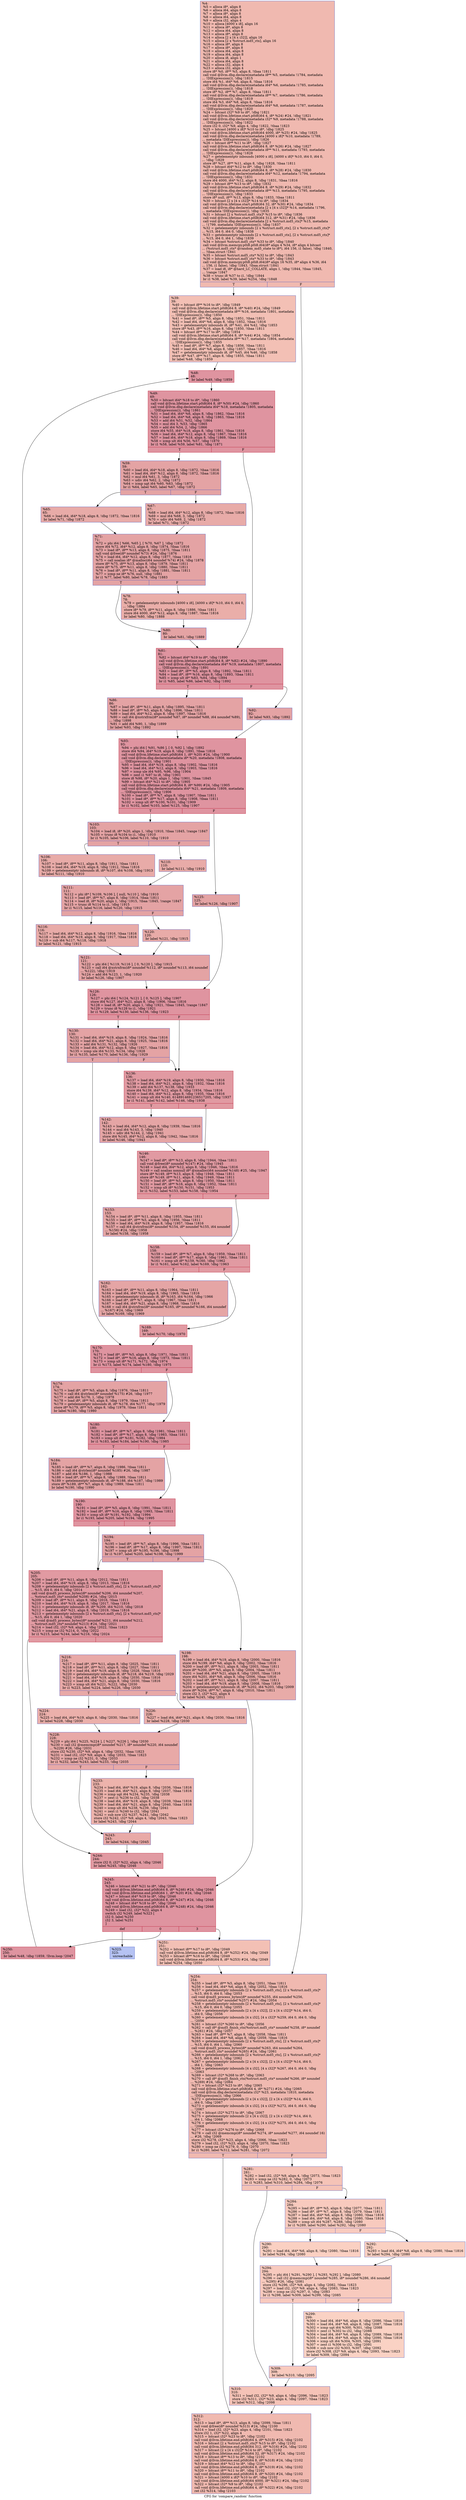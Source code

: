 digraph "CFG for 'compare_random' function" {
	label="CFG for 'compare_random' function";

	Node0x248f0a0 [shape=record,color="#3d50c3ff", style=filled, fillcolor="#de614d70",label="{%4:\l  %5 = alloca i8*, align 8\l  %6 = alloca i64, align 8\l  %7 = alloca i8*, align 8\l  %8 = alloca i64, align 8\l  %9 = alloca i32, align 4\l  %10 = alloca [4000 x i8], align 16\l  %11 = alloca i8*, align 8\l  %12 = alloca i64, align 8\l  %13 = alloca i8*, align 8\l  %14 = alloca [2 x [4 x i32]], align 16\l  %15 = alloca [2 x %struct.md5_ctx], align 16\l  %16 = alloca i8*, align 8\l  %17 = alloca i8*, align 8\l  %18 = alloca i64, align 8\l  %19 = alloca i64, align 8\l  %20 = alloca i8, align 1\l  %21 = alloca i64, align 8\l  %22 = alloca i32, align 4\l  %23 = alloca i32, align 4\l  store i8* %0, i8** %5, align 8, !tbaa !1811\l  call void @llvm.dbg.declare(metadata i8** %5, metadata !1784, metadata\l... !DIExpression()), !dbg !1815\l  store i64 %1, i64* %6, align 8, !tbaa !1816\l  call void @llvm.dbg.declare(metadata i64* %6, metadata !1785, metadata\l... !DIExpression()), !dbg !1818\l  store i8* %2, i8** %7, align 8, !tbaa !1811\l  call void @llvm.dbg.declare(metadata i8** %7, metadata !1786, metadata\l... !DIExpression()), !dbg !1819\l  store i64 %3, i64* %8, align 8, !tbaa !1816\l  call void @llvm.dbg.declare(metadata i64* %8, metadata !1787, metadata\l... !DIExpression()), !dbg !1820\l  %24 = bitcast i32* %9 to i8*, !dbg !1821\l  call void @llvm.lifetime.start.p0i8(i64 4, i8* %24) #24, !dbg !1821\l  call void @llvm.dbg.declare(metadata i32* %9, metadata !1788, metadata\l... !DIExpression()), !dbg !1822\l  store i32 0, i32* %9, align 4, !dbg !1822, !tbaa !1823\l  %25 = bitcast [4000 x i8]* %10 to i8*, !dbg !1825\l  call void @llvm.lifetime.start.p0i8(i64 4000, i8* %25) #24, !dbg !1825\l  call void @llvm.dbg.declare(metadata [4000 x i8]* %10, metadata !1789,\l... metadata !DIExpression()), !dbg !1826\l  %26 = bitcast i8** %11 to i8*, !dbg !1827\l  call void @llvm.lifetime.start.p0i8(i64 8, i8* %26) #24, !dbg !1827\l  call void @llvm.dbg.declare(metadata i8** %11, metadata !1793, metadata\l... !DIExpression()), !dbg !1828\l  %27 = getelementptr inbounds [4000 x i8], [4000 x i8]* %10, i64 0, i64 0,\l... !dbg !1829\l  store i8* %27, i8** %11, align 8, !dbg !1828, !tbaa !1811\l  %28 = bitcast i64* %12 to i8*, !dbg !1830\l  call void @llvm.lifetime.start.p0i8(i64 8, i8* %28) #24, !dbg !1830\l  call void @llvm.dbg.declare(metadata i64* %12, metadata !1794, metadata\l... !DIExpression()), !dbg !1831\l  store i64 4000, i64* %12, align 8, !dbg !1831, !tbaa !1816\l  %29 = bitcast i8** %13 to i8*, !dbg !1832\l  call void @llvm.lifetime.start.p0i8(i64 8, i8* %29) #24, !dbg !1832\l  call void @llvm.dbg.declare(metadata i8** %13, metadata !1795, metadata\l... !DIExpression()), !dbg !1833\l  store i8* null, i8** %13, align 8, !dbg !1833, !tbaa !1811\l  %30 = bitcast [2 x [4 x i32]]* %14 to i8*, !dbg !1834\l  call void @llvm.lifetime.start.p0i8(i64 32, i8* %30) #24, !dbg !1834\l  call void @llvm.dbg.declare(metadata [2 x [4 x i32]]* %14, metadata !1796,\l... metadata !DIExpression()), !dbg !1835\l  %31 = bitcast [2 x %struct.md5_ctx]* %15 to i8*, !dbg !1836\l  call void @llvm.lifetime.start.p0i8(i64 312, i8* %31) #24, !dbg !1836\l  call void @llvm.dbg.declare(metadata [2 x %struct.md5_ctx]* %15, metadata\l... !1799, metadata !DIExpression()), !dbg !1837\l  %32 = getelementptr inbounds [2 x %struct.md5_ctx], [2 x %struct.md5_ctx]*\l... %15, i64 0, i64 0, !dbg !1838\l  %33 = getelementptr inbounds [2 x %struct.md5_ctx], [2 x %struct.md5_ctx]*\l... %15, i64 0, i64 1, !dbg !1839\l  %34 = bitcast %struct.md5_ctx* %33 to i8*, !dbg !1840\l  call void @llvm.memcpy.p0i8.p0i8.i64(i8* align 4 %34, i8* align 4 bitcast\l... (%struct.md5_ctx* @random_md5_state to i8*), i64 156, i1 false), !dbg !1840,\l... !tbaa.struct !1841\l  %35 = bitcast %struct.md5_ctx* %32 to i8*, !dbg !1843\l  %36 = bitcast %struct.md5_ctx* %33 to i8*, !dbg !1843\l  call void @llvm.memcpy.p0i8.p0i8.i64(i8* align 16 %35, i8* align 4 %36, i64\l... 156, i1 false), !dbg !1843, !tbaa.struct !1841\l  %37 = load i8, i8* @hard_LC_COLLATE, align 1, !dbg !1844, !tbaa !1845,\l... !range !1847\l  %38 = trunc i8 %37 to i1, !dbg !1844\l  br i1 %38, label %39, label %254, !dbg !1848\l|{<s0>T|<s1>F}}"];
	Node0x248f0a0:s0 -> Node0x248f360;
	Node0x248f0a0:s1 -> Node0x2490260;
	Node0x248f360 [shape=record,color="#3d50c3ff", style=filled, fillcolor="#e5705870",label="{%39:\l39:                                               \l  %40 = bitcast i8** %16 to i8*, !dbg !1849\l  call void @llvm.lifetime.start.p0i8(i64 8, i8* %40) #24, !dbg !1849\l  call void @llvm.dbg.declare(metadata i8** %16, metadata !1801, metadata\l... !DIExpression()), !dbg !1850\l  %41 = load i8*, i8** %5, align 8, !dbg !1851, !tbaa !1811\l  %42 = load i64, i64* %6, align 8, !dbg !1852, !tbaa !1816\l  %43 = getelementptr inbounds i8, i8* %41, i64 %42, !dbg !1853\l  store i8* %43, i8** %16, align 8, !dbg !1850, !tbaa !1811\l  %44 = bitcast i8** %17 to i8*, !dbg !1854\l  call void @llvm.lifetime.start.p0i8(i64 8, i8* %44) #24, !dbg !1854\l  call void @llvm.dbg.declare(metadata i8** %17, metadata !1804, metadata\l... !DIExpression()), !dbg !1855\l  %45 = load i8*, i8** %7, align 8, !dbg !1856, !tbaa !1811\l  %46 = load i64, i64* %8, align 8, !dbg !1857, !tbaa !1816\l  %47 = getelementptr inbounds i8, i8* %45, i64 %46, !dbg !1858\l  store i8* %47, i8** %17, align 8, !dbg !1855, !tbaa !1811\l  br label %48, !dbg !1859\l}"];
	Node0x248f360 -> Node0x248f3b0;
	Node0x248f3b0 [shape=record,color="#b70d28ff", style=filled, fillcolor="#b70d2870",label="{%48:\l48:                                               \l  br label %49, !dbg !1859\l}"];
	Node0x248f3b0 -> Node0x248f400;
	Node0x248f400 [shape=record,color="#b70d28ff", style=filled, fillcolor="#b70d2870",label="{%49:\l49:                                               \l  %50 = bitcast i64* %18 to i8*, !dbg !1860\l  call void @llvm.lifetime.start.p0i8(i64 8, i8* %50) #24, !dbg !1860\l  call void @llvm.dbg.declare(metadata i64* %18, metadata !1805, metadata\l... !DIExpression()), !dbg !1861\l  %51 = load i64, i64* %6, align 8, !dbg !1862, !tbaa !1816\l  %52 = load i64, i64* %8, align 8, !dbg !1863, !tbaa !1816\l  %53 = add i64 %51, %52, !dbg !1864\l  %54 = mul i64 3, %53, !dbg !1865\l  %55 = add i64 %54, 2, !dbg !1866\l  store i64 %55, i64* %18, align 8, !dbg !1861, !tbaa !1816\l  %56 = load i64, i64* %12, align 8, !dbg !1867, !tbaa !1816\l  %57 = load i64, i64* %18, align 8, !dbg !1869, !tbaa !1816\l  %58 = icmp ult i64 %56, %57, !dbg !1870\l  br i1 %58, label %59, label %81, !dbg !1871\l|{<s0>T|<s1>F}}"];
	Node0x248f400:s0 -> Node0x248f450;
	Node0x248f400:s1 -> Node0x248f630;
	Node0x248f450 [shape=record,color="#3d50c3ff", style=filled, fillcolor="#c32e3170",label="{%59:\l59:                                               \l  %60 = load i64, i64* %18, align 8, !dbg !1872, !tbaa !1816\l  %61 = load i64, i64* %12, align 8, !dbg !1872, !tbaa !1816\l  %62 = mul i64 %61, 3, !dbg !1872\l  %63 = udiv i64 %62, 2, !dbg !1872\l  %64 = icmp ugt i64 %60, %63, !dbg !1872\l  br i1 %64, label %65, label %67, !dbg !1872\l|{<s0>T|<s1>F}}"];
	Node0x248f450:s0 -> Node0x248f4a0;
	Node0x248f450:s1 -> Node0x248f4f0;
	Node0x248f4a0 [shape=record,color="#3d50c3ff", style=filled, fillcolor="#cc403a70",label="{%65:\l65:                                               \l  %66 = load i64, i64* %18, align 8, !dbg !1872, !tbaa !1816\l  br label %71, !dbg !1872\l}"];
	Node0x248f4a0 -> Node0x248f540;
	Node0x248f4f0 [shape=record,color="#3d50c3ff", style=filled, fillcolor="#cc403a70",label="{%67:\l67:                                               \l  %68 = load i64, i64* %12, align 8, !dbg !1872, !tbaa !1816\l  %69 = mul i64 %68, 3, !dbg !1872\l  %70 = udiv i64 %69, 2, !dbg !1872\l  br label %71, !dbg !1872\l}"];
	Node0x248f4f0 -> Node0x248f540;
	Node0x248f540 [shape=record,color="#3d50c3ff", style=filled, fillcolor="#c32e3170",label="{%71:\l71:                                               \l  %72 = phi i64 [ %66, %65 ], [ %70, %67 ], !dbg !1872\l  store i64 %72, i64* %12, align 8, !dbg !1874, !tbaa !1816\l  %73 = load i8*, i8** %13, align 8, !dbg !1875, !tbaa !1811\l  call void @free(i8* noundef %73) #24, !dbg !1876\l  %74 = load i64, i64* %12, align 8, !dbg !1877, !tbaa !1816\l  %75 = call noalias i8* @malloc(i64 noundef %74) #24, !dbg !1878\l  store i8* %75, i8** %13, align 8, !dbg !1879, !tbaa !1811\l  store i8* %75, i8** %11, align 8, !dbg !1880, !tbaa !1811\l  %76 = load i8*, i8** %11, align 8, !dbg !1881, !tbaa !1811\l  %77 = icmp ne i8* %76, null, !dbg !1881\l  br i1 %77, label %80, label %78, !dbg !1883\l|{<s0>T|<s1>F}}"];
	Node0x248f540:s0 -> Node0x248f5e0;
	Node0x248f540:s1 -> Node0x248f590;
	Node0x248f590 [shape=record,color="#3d50c3ff", style=filled, fillcolor="#d0473d70",label="{%78:\l78:                                               \l  %79 = getelementptr inbounds [4000 x i8], [4000 x i8]* %10, i64 0, i64 0,\l... !dbg !1884\l  store i8* %79, i8** %11, align 8, !dbg !1886, !tbaa !1811\l  store i64 4000, i64* %12, align 8, !dbg !1887, !tbaa !1816\l  br label %80, !dbg !1888\l}"];
	Node0x248f590 -> Node0x248f5e0;
	Node0x248f5e0 [shape=record,color="#3d50c3ff", style=filled, fillcolor="#c32e3170",label="{%80:\l80:                                               \l  br label %81, !dbg !1889\l}"];
	Node0x248f5e0 -> Node0x248f630;
	Node0x248f630 [shape=record,color="#b70d28ff", style=filled, fillcolor="#b70d2870",label="{%81:\l81:                                               \l  %82 = bitcast i64* %19 to i8*, !dbg !1890\l  call void @llvm.lifetime.start.p0i8(i64 8, i8* %82) #24, !dbg !1890\l  call void @llvm.dbg.declare(metadata i64* %19, metadata !1807, metadata\l... !DIExpression()), !dbg !1891\l  %83 = load i8*, i8** %5, align 8, !dbg !1892, !tbaa !1811\l  %84 = load i8*, i8** %16, align 8, !dbg !1893, !tbaa !1811\l  %85 = icmp ult i8* %83, %84, !dbg !1894\l  br i1 %85, label %86, label %92, !dbg !1892\l|{<s0>T|<s1>F}}"];
	Node0x248f630:s0 -> Node0x248f680;
	Node0x248f630:s1 -> Node0x248f6d0;
	Node0x248f680 [shape=record,color="#3d50c3ff", style=filled, fillcolor="#c32e3170",label="{%86:\l86:                                               \l  %87 = load i8*, i8** %11, align 8, !dbg !1895, !tbaa !1811\l  %88 = load i8*, i8** %5, align 8, !dbg !1896, !tbaa !1811\l  %89 = load i64, i64* %12, align 8, !dbg !1897, !tbaa !1816\l  %90 = call i64 @xstrxfrm(i8* noundef %87, i8* noundef %88, i64 noundef %89),\l... !dbg !1898\l  %91 = add i64 %90, 1, !dbg !1899\l  br label %93, !dbg !1892\l}"];
	Node0x248f680 -> Node0x248f720;
	Node0x248f6d0 [shape=record,color="#3d50c3ff", style=filled, fillcolor="#c32e3170",label="{%92:\l92:                                               \l  br label %93, !dbg !1892\l}"];
	Node0x248f6d0 -> Node0x248f720;
	Node0x248f720 [shape=record,color="#b70d28ff", style=filled, fillcolor="#b70d2870",label="{%93:\l93:                                               \l  %94 = phi i64 [ %91, %86 ], [ 0, %92 ], !dbg !1892\l  store i64 %94, i64* %19, align 8, !dbg !1891, !tbaa !1816\l  call void @llvm.lifetime.start.p0i8(i64 1, i8* %20) #24, !dbg !1900\l  call void @llvm.dbg.declare(metadata i8* %20, metadata !1808, metadata\l... !DIExpression()), !dbg !1901\l  %95 = load i64, i64* %19, align 8, !dbg !1902, !tbaa !1816\l  %96 = load i64, i64* %12, align 8, !dbg !1903, !tbaa !1816\l  %97 = icmp ule i64 %95, %96, !dbg !1904\l  %98 = zext i1 %97 to i8, !dbg !1901\l  store i8 %98, i8* %20, align 1, !dbg !1901, !tbaa !1845\l  %99 = bitcast i64* %21 to i8*, !dbg !1905\l  call void @llvm.lifetime.start.p0i8(i64 8, i8* %99) #24, !dbg !1905\l  call void @llvm.dbg.declare(metadata i64* %21, metadata !1809, metadata\l... !DIExpression()), !dbg !1906\l  %100 = load i8*, i8** %7, align 8, !dbg !1907, !tbaa !1811\l  %101 = load i8*, i8** %17, align 8, !dbg !1908, !tbaa !1811\l  %102 = icmp ult i8* %100, %101, !dbg !1909\l  br i1 %102, label %103, label %125, !dbg !1907\l|{<s0>T|<s1>F}}"];
	Node0x248f720:s0 -> Node0x248f770;
	Node0x248f720:s1 -> Node0x248f9a0;
	Node0x248f770 [shape=record,color="#3d50c3ff", style=filled, fillcolor="#c32e3170",label="{%103:\l103:                                              \l  %104 = load i8, i8* %20, align 1, !dbg !1910, !tbaa !1845, !range !1847\l  %105 = trunc i8 %104 to i1, !dbg !1910\l  br i1 %105, label %106, label %110, !dbg !1910\l|{<s0>T|<s1>F}}"];
	Node0x248f770:s0 -> Node0x248f7c0;
	Node0x248f770:s1 -> Node0x248f810;
	Node0x248f7c0 [shape=record,color="#3d50c3ff", style=filled, fillcolor="#cc403a70",label="{%106:\l106:                                              \l  %107 = load i8*, i8** %11, align 8, !dbg !1911, !tbaa !1811\l  %108 = load i64, i64* %19, align 8, !dbg !1912, !tbaa !1816\l  %109 = getelementptr inbounds i8, i8* %107, i64 %108, !dbg !1913\l  br label %111, !dbg !1910\l}"];
	Node0x248f7c0 -> Node0x248f860;
	Node0x248f810 [shape=record,color="#3d50c3ff", style=filled, fillcolor="#cc403a70",label="{%110:\l110:                                              \l  br label %111, !dbg !1910\l}"];
	Node0x248f810 -> Node0x248f860;
	Node0x248f860 [shape=record,color="#3d50c3ff", style=filled, fillcolor="#c32e3170",label="{%111:\l111:                                              \l  %112 = phi i8* [ %109, %106 ], [ null, %110 ], !dbg !1910\l  %113 = load i8*, i8** %7, align 8, !dbg !1914, !tbaa !1811\l  %114 = load i8, i8* %20, align 1, !dbg !1915, !tbaa !1845, !range !1847\l  %115 = trunc i8 %114 to i1, !dbg !1915\l  br i1 %115, label %116, label %120, !dbg !1915\l|{<s0>T|<s1>F}}"];
	Node0x248f860:s0 -> Node0x248f8b0;
	Node0x248f860:s1 -> Node0x248f900;
	Node0x248f8b0 [shape=record,color="#3d50c3ff", style=filled, fillcolor="#cc403a70",label="{%116:\l116:                                              \l  %117 = load i64, i64* %12, align 8, !dbg !1916, !tbaa !1816\l  %118 = load i64, i64* %19, align 8, !dbg !1917, !tbaa !1816\l  %119 = sub i64 %117, %118, !dbg !1918\l  br label %121, !dbg !1915\l}"];
	Node0x248f8b0 -> Node0x248f950;
	Node0x248f900 [shape=record,color="#3d50c3ff", style=filled, fillcolor="#cc403a70",label="{%120:\l120:                                              \l  br label %121, !dbg !1915\l}"];
	Node0x248f900 -> Node0x248f950;
	Node0x248f950 [shape=record,color="#3d50c3ff", style=filled, fillcolor="#c32e3170",label="{%121:\l121:                                              \l  %122 = phi i64 [ %119, %116 ], [ 0, %120 ], !dbg !1915\l  %123 = call i64 @xstrxfrm(i8* noundef %112, i8* noundef %113, i64 noundef\l... %122), !dbg !1919\l  %124 = add i64 %123, 1, !dbg !1920\l  br label %126, !dbg !1907\l}"];
	Node0x248f950 -> Node0x248f9f0;
	Node0x248f9a0 [shape=record,color="#3d50c3ff", style=filled, fillcolor="#c32e3170",label="{%125:\l125:                                              \l  br label %126, !dbg !1907\l}"];
	Node0x248f9a0 -> Node0x248f9f0;
	Node0x248f9f0 [shape=record,color="#b70d28ff", style=filled, fillcolor="#b70d2870",label="{%126:\l126:                                              \l  %127 = phi i64 [ %124, %121 ], [ 0, %125 ], !dbg !1907\l  store i64 %127, i64* %21, align 8, !dbg !1906, !tbaa !1816\l  %128 = load i8, i8* %20, align 1, !dbg !1921, !tbaa !1845, !range !1847\l  %129 = trunc i8 %128 to i1, !dbg !1921\l  br i1 %129, label %130, label %136, !dbg !1923\l|{<s0>T|<s1>F}}"];
	Node0x248f9f0:s0 -> Node0x248fa40;
	Node0x248f9f0:s1 -> Node0x248fa90;
	Node0x248fa40 [shape=record,color="#3d50c3ff", style=filled, fillcolor="#c32e3170",label="{%130:\l130:                                              \l  %131 = load i64, i64* %19, align 8, !dbg !1924, !tbaa !1816\l  %132 = load i64, i64* %21, align 8, !dbg !1925, !tbaa !1816\l  %133 = add i64 %131, %132, !dbg !1926\l  %134 = load i64, i64* %12, align 8, !dbg !1927, !tbaa !1816\l  %135 = icmp ule i64 %133, %134, !dbg !1928\l  br i1 %135, label %170, label %136, !dbg !1929\l|{<s0>T|<s1>F}}"];
	Node0x248fa40:s0 -> Node0x248fcc0;
	Node0x248fa40:s1 -> Node0x248fa90;
	Node0x248fa90 [shape=record,color="#b70d28ff", style=filled, fillcolor="#bb1b2c70",label="{%136:\l136:                                              \l  %137 = load i64, i64* %19, align 8, !dbg !1930, !tbaa !1816\l  %138 = load i64, i64* %21, align 8, !dbg !1932, !tbaa !1816\l  %139 = add i64 %137, %138, !dbg !1933\l  store i64 %139, i64* %12, align 8, !dbg !1934, !tbaa !1816\l  %140 = load i64, i64* %12, align 8, !dbg !1935, !tbaa !1816\l  %141 = icmp ult i64 %140, 6148914691236517205, !dbg !1937\l  br i1 %141, label %142, label %146, !dbg !1938\l|{<s0>T|<s1>F}}"];
	Node0x248fa90:s0 -> Node0x248fae0;
	Node0x248fa90:s1 -> Node0x248fb30;
	Node0x248fae0 [shape=record,color="#3d50c3ff", style=filled, fillcolor="#c5333470",label="{%142:\l142:                                              \l  %143 = load i64, i64* %12, align 8, !dbg !1939, !tbaa !1816\l  %144 = mul i64 %143, 3, !dbg !1940\l  %145 = udiv i64 %144, 2, !dbg !1941\l  store i64 %145, i64* %12, align 8, !dbg !1942, !tbaa !1816\l  br label %146, !dbg !1943\l}"];
	Node0x248fae0 -> Node0x248fb30;
	Node0x248fb30 [shape=record,color="#b70d28ff", style=filled, fillcolor="#bb1b2c70",label="{%146:\l146:                                              \l  %147 = load i8*, i8** %13, align 8, !dbg !1944, !tbaa !1811\l  call void @free(i8* noundef %147) #24, !dbg !1945\l  %148 = load i64, i64* %12, align 8, !dbg !1946, !tbaa !1816\l  %149 = call noalias nonnull i8* @xmalloc(i64 noundef %148) #25, !dbg !1947\l  store i8* %149, i8** %13, align 8, !dbg !1948, !tbaa !1811\l  store i8* %149, i8** %11, align 8, !dbg !1949, !tbaa !1811\l  %150 = load i8*, i8** %5, align 8, !dbg !1950, !tbaa !1811\l  %151 = load i8*, i8** %16, align 8, !dbg !1952, !tbaa !1811\l  %152 = icmp ult i8* %150, %151, !dbg !1953\l  br i1 %152, label %153, label %158, !dbg !1954\l|{<s0>T|<s1>F}}"];
	Node0x248fb30:s0 -> Node0x248fb80;
	Node0x248fb30:s1 -> Node0x248fbd0;
	Node0x248fb80 [shape=record,color="#3d50c3ff", style=filled, fillcolor="#c5333470",label="{%153:\l153:                                              \l  %154 = load i8*, i8** %11, align 8, !dbg !1955, !tbaa !1811\l  %155 = load i8*, i8** %5, align 8, !dbg !1956, !tbaa !1811\l  %156 = load i64, i64* %19, align 8, !dbg !1957, !tbaa !1816\l  %157 = call i64 @strxfrm(i8* noundef %154, i8* noundef %155, i64 noundef\l... %156) #24, !dbg !1958\l  br label %158, !dbg !1958\l}"];
	Node0x248fb80 -> Node0x248fbd0;
	Node0x248fbd0 [shape=record,color="#b70d28ff", style=filled, fillcolor="#bb1b2c70",label="{%158:\l158:                                              \l  %159 = load i8*, i8** %7, align 8, !dbg !1959, !tbaa !1811\l  %160 = load i8*, i8** %17, align 8, !dbg !1961, !tbaa !1811\l  %161 = icmp ult i8* %159, %160, !dbg !1962\l  br i1 %161, label %162, label %169, !dbg !1963\l|{<s0>T|<s1>F}}"];
	Node0x248fbd0:s0 -> Node0x248fc20;
	Node0x248fbd0:s1 -> Node0x248fc70;
	Node0x248fc20 [shape=record,color="#3d50c3ff", style=filled, fillcolor="#c5333470",label="{%162:\l162:                                              \l  %163 = load i8*, i8** %11, align 8, !dbg !1964, !tbaa !1811\l  %164 = load i64, i64* %19, align 8, !dbg !1965, !tbaa !1816\l  %165 = getelementptr inbounds i8, i8* %163, i64 %164, !dbg !1966\l  %166 = load i8*, i8** %7, align 8, !dbg !1967, !tbaa !1811\l  %167 = load i64, i64* %21, align 8, !dbg !1968, !tbaa !1816\l  %168 = call i64 @strxfrm(i8* noundef %165, i8* noundef %166, i64 noundef\l... %167) #24, !dbg !1969\l  br label %169, !dbg !1969\l}"];
	Node0x248fc20 -> Node0x248fc70;
	Node0x248fc70 [shape=record,color="#b70d28ff", style=filled, fillcolor="#bb1b2c70",label="{%169:\l169:                                              \l  br label %170, !dbg !1970\l}"];
	Node0x248fc70 -> Node0x248fcc0;
	Node0x248fcc0 [shape=record,color="#b70d28ff", style=filled, fillcolor="#b70d2870",label="{%170:\l170:                                              \l  %171 = load i8*, i8** %5, align 8, !dbg !1971, !tbaa !1811\l  %172 = load i8*, i8** %16, align 8, !dbg !1973, !tbaa !1811\l  %173 = icmp ult i8* %171, %172, !dbg !1974\l  br i1 %173, label %174, label %180, !dbg !1975\l|{<s0>T|<s1>F}}"];
	Node0x248fcc0:s0 -> Node0x248fd10;
	Node0x248fcc0:s1 -> Node0x248fd60;
	Node0x248fd10 [shape=record,color="#3d50c3ff", style=filled, fillcolor="#c32e3170",label="{%174:\l174:                                              \l  %175 = load i8*, i8** %5, align 8, !dbg !1976, !tbaa !1811\l  %176 = call i64 @strlen(i8* noundef %175) #26, !dbg !1977\l  %177 = add i64 %176, 1, !dbg !1978\l  %178 = load i8*, i8** %5, align 8, !dbg !1979, !tbaa !1811\l  %179 = getelementptr inbounds i8, i8* %178, i64 %177, !dbg !1979\l  store i8* %179, i8** %5, align 8, !dbg !1979, !tbaa !1811\l  br label %180, !dbg !1980\l}"];
	Node0x248fd10 -> Node0x248fd60;
	Node0x248fd60 [shape=record,color="#b70d28ff", style=filled, fillcolor="#b70d2870",label="{%180:\l180:                                              \l  %181 = load i8*, i8** %7, align 8, !dbg !1981, !tbaa !1811\l  %182 = load i8*, i8** %17, align 8, !dbg !1983, !tbaa !1811\l  %183 = icmp ult i8* %181, %182, !dbg !1984\l  br i1 %183, label %184, label %190, !dbg !1985\l|{<s0>T|<s1>F}}"];
	Node0x248fd60:s0 -> Node0x248fdb0;
	Node0x248fd60:s1 -> Node0x248fe00;
	Node0x248fdb0 [shape=record,color="#3d50c3ff", style=filled, fillcolor="#c32e3170",label="{%184:\l184:                                              \l  %185 = load i8*, i8** %7, align 8, !dbg !1986, !tbaa !1811\l  %186 = call i64 @strlen(i8* noundef %185) #26, !dbg !1987\l  %187 = add i64 %186, 1, !dbg !1988\l  %188 = load i8*, i8** %7, align 8, !dbg !1989, !tbaa !1811\l  %189 = getelementptr inbounds i8, i8* %188, i64 %187, !dbg !1989\l  store i8* %189, i8** %7, align 8, !dbg !1989, !tbaa !1811\l  br label %190, !dbg !1990\l}"];
	Node0x248fdb0 -> Node0x248fe00;
	Node0x248fe00 [shape=record,color="#b70d28ff", style=filled, fillcolor="#b70d2870",label="{%190:\l190:                                              \l  %191 = load i8*, i8** %5, align 8, !dbg !1991, !tbaa !1811\l  %192 = load i8*, i8** %16, align 8, !dbg !1993, !tbaa !1811\l  %193 = icmp ult i8* %191, %192, !dbg !1994\l  br i1 %193, label %205, label %194, !dbg !1995\l|{<s0>T|<s1>F}}"];
	Node0x248fe00:s0 -> Node0x248fef0;
	Node0x248fe00:s1 -> Node0x248fe50;
	Node0x248fe50 [shape=record,color="#3d50c3ff", style=filled, fillcolor="#c32e3170",label="{%194:\l194:                                              \l  %195 = load i8*, i8** %7, align 8, !dbg !1996, !tbaa !1811\l  %196 = load i8*, i8** %17, align 8, !dbg !1997, !tbaa !1811\l  %197 = icmp ult i8* %195, %196, !dbg !1998\l  br i1 %197, label %205, label %198, !dbg !1999\l|{<s0>T|<s1>F}}"];
	Node0x248fe50:s0 -> Node0x248fef0;
	Node0x248fe50:s1 -> Node0x248fea0;
	Node0x248fea0 [shape=record,color="#3d50c3ff", style=filled, fillcolor="#cc403a70",label="{%198:\l198:                                              \l  %199 = load i64, i64* %19, align 8, !dbg !2000, !tbaa !1816\l  store i64 %199, i64* %6, align 8, !dbg !2002, !tbaa !1816\l  %200 = load i8*, i8** %11, align 8, !dbg !2003, !tbaa !1811\l  store i8* %200, i8** %5, align 8, !dbg !2004, !tbaa !1811\l  %201 = load i64, i64* %21, align 8, !dbg !2005, !tbaa !1816\l  store i64 %201, i64* %8, align 8, !dbg !2006, !tbaa !1816\l  %202 = load i8*, i8** %11, align 8, !dbg !2007, !tbaa !1811\l  %203 = load i64, i64* %19, align 8, !dbg !2008, !tbaa !1816\l  %204 = getelementptr inbounds i8, i8* %202, i64 %203, !dbg !2009\l  store i8* %204, i8** %7, align 8, !dbg !2010, !tbaa !1811\l  store i32 3, i32* %22, align 4\l  br label %245, !dbg !2011\l}"];
	Node0x248fea0 -> Node0x2490170;
	Node0x248fef0 [shape=record,color="#b70d28ff", style=filled, fillcolor="#bb1b2c70",label="{%205:\l205:                                              \l  %206 = load i8*, i8** %11, align 8, !dbg !2012, !tbaa !1811\l  %207 = load i64, i64* %19, align 8, !dbg !2013, !tbaa !1816\l  %208 = getelementptr inbounds [2 x %struct.md5_ctx], [2 x %struct.md5_ctx]*\l... %15, i64 0, i64 0, !dbg !2014\l  call void @md5_process_bytes(i8* noundef %206, i64 noundef %207,\l... %struct.md5_ctx* noundef %208) #24, !dbg !2015\l  %209 = load i8*, i8** %11, align 8, !dbg !2016, !tbaa !1811\l  %210 = load i64, i64* %19, align 8, !dbg !2017, !tbaa !1816\l  %211 = getelementptr inbounds i8, i8* %209, i64 %210, !dbg !2018\l  %212 = load i64, i64* %21, align 8, !dbg !2019, !tbaa !1816\l  %213 = getelementptr inbounds [2 x %struct.md5_ctx], [2 x %struct.md5_ctx]*\l... %15, i64 0, i64 1, !dbg !2020\l  call void @md5_process_bytes(i8* noundef %211, i64 noundef %212,\l... %struct.md5_ctx* noundef %213) #24, !dbg !2021\l  %214 = load i32, i32* %9, align 4, !dbg !2022, !tbaa !1823\l  %215 = icmp ne i32 %214, 0, !dbg !2022\l  br i1 %215, label %244, label %216, !dbg !2024\l|{<s0>T|<s1>F}}"];
	Node0x248fef0:s0 -> Node0x2490120;
	Node0x248fef0:s1 -> Node0x248ff40;
	Node0x248ff40 [shape=record,color="#3d50c3ff", style=filled, fillcolor="#ca3b3770",label="{%216:\l216:                                              \l  %217 = load i8*, i8** %11, align 8, !dbg !2025, !tbaa !1811\l  %218 = load i8*, i8** %11, align 8, !dbg !2027, !tbaa !1811\l  %219 = load i64, i64* %19, align 8, !dbg !2028, !tbaa !1816\l  %220 = getelementptr inbounds i8, i8* %218, i64 %219, !dbg !2029\l  %221 = load i64, i64* %19, align 8, !dbg !2030, !tbaa !1816\l  %222 = load i64, i64* %21, align 8, !dbg !2030, !tbaa !1816\l  %223 = icmp ult i64 %221, %222, !dbg !2030\l  br i1 %223, label %224, label %226, !dbg !2030\l|{<s0>T|<s1>F}}"];
	Node0x248ff40:s0 -> Node0x248ff90;
	Node0x248ff40:s1 -> Node0x248ffe0;
	Node0x248ff90 [shape=record,color="#3d50c3ff", style=filled, fillcolor="#d24b4070",label="{%224:\l224:                                              \l  %225 = load i64, i64* %19, align 8, !dbg !2030, !tbaa !1816\l  br label %228, !dbg !2030\l}"];
	Node0x248ff90 -> Node0x2490030;
	Node0x248ffe0 [shape=record,color="#3d50c3ff", style=filled, fillcolor="#d24b4070",label="{%226:\l226:                                              \l  %227 = load i64, i64* %21, align 8, !dbg !2030, !tbaa !1816\l  br label %228, !dbg !2030\l}"];
	Node0x248ffe0 -> Node0x2490030;
	Node0x2490030 [shape=record,color="#3d50c3ff", style=filled, fillcolor="#ca3b3770",label="{%228:\l228:                                              \l  %229 = phi i64 [ %225, %224 ], [ %227, %226 ], !dbg !2030\l  %230 = call i32 @memcmp(i8* noundef %217, i8* noundef %220, i64 noundef\l... %229) #26, !dbg !2031\l  store i32 %230, i32* %9, align 4, !dbg !2032, !tbaa !1823\l  %231 = load i32, i32* %9, align 4, !dbg !2033, !tbaa !1823\l  %232 = icmp ne i32 %231, 0, !dbg !2033\l  br i1 %232, label %243, label %233, !dbg !2035\l|{<s0>T|<s1>F}}"];
	Node0x2490030:s0 -> Node0x24900d0;
	Node0x2490030:s1 -> Node0x2490080;
	Node0x2490080 [shape=record,color="#3d50c3ff", style=filled, fillcolor="#d6524470",label="{%233:\l233:                                              \l  %234 = load i64, i64* %19, align 8, !dbg !2036, !tbaa !1816\l  %235 = load i64, i64* %21, align 8, !dbg !2037, !tbaa !1816\l  %236 = icmp ugt i64 %234, %235, !dbg !2038\l  %237 = zext i1 %236 to i32, !dbg !2038\l  %238 = load i64, i64* %19, align 8, !dbg !2039, !tbaa !1816\l  %239 = load i64, i64* %21, align 8, !dbg !2040, !tbaa !1816\l  %240 = icmp ult i64 %238, %239, !dbg !2041\l  %241 = zext i1 %240 to i32, !dbg !2041\l  %242 = sub nsw i32 %237, %241, !dbg !2042\l  store i32 %242, i32* %9, align 4, !dbg !2043, !tbaa !1823\l  br label %243, !dbg !2044\l}"];
	Node0x2490080 -> Node0x24900d0;
	Node0x24900d0 [shape=record,color="#3d50c3ff", style=filled, fillcolor="#ca3b3770",label="{%243:\l243:                                              \l  br label %244, !dbg !2045\l}"];
	Node0x24900d0 -> Node0x2490120;
	Node0x2490120 [shape=record,color="#b70d28ff", style=filled, fillcolor="#bb1b2c70",label="{%244:\l244:                                              \l  store i32 0, i32* %22, align 4, !dbg !2046\l  br label %245, !dbg !2046\l}"];
	Node0x2490120 -> Node0x2490170;
	Node0x2490170 [shape=record,color="#b70d28ff", style=filled, fillcolor="#b70d2870",label="{%245:\l245:                                              \l  %246 = bitcast i64* %21 to i8*, !dbg !2046\l  call void @llvm.lifetime.end.p0i8(i64 8, i8* %246) #24, !dbg !2046\l  call void @llvm.lifetime.end.p0i8(i64 1, i8* %20) #24, !dbg !2046\l  %247 = bitcast i64* %19 to i8*, !dbg !2046\l  call void @llvm.lifetime.end.p0i8(i64 8, i8* %247) #24, !dbg !2046\l  %248 = bitcast i64* %18 to i8*, !dbg !2046\l  call void @llvm.lifetime.end.p0i8(i64 8, i8* %248) #24, !dbg !2046\l  %249 = load i32, i32* %22, align 4\l  switch i32 %249, label %323 [\l    i32 0, label %250\l    i32 3, label %251\l  ]\l|{<s0>def|<s1>0|<s2>3}}"];
	Node0x2490170:s0 -> Node0x2490580;
	Node0x2490170:s1 -> Node0x24901c0;
	Node0x2490170:s2 -> Node0x2490210;
	Node0x24901c0 [shape=record,color="#b70d28ff", style=filled, fillcolor="#b70d2870",label="{%250:\l250:                                              \l  br label %48, !dbg !1859, !llvm.loop !2047\l}"];
	Node0x24901c0 -> Node0x248f3b0;
	Node0x2490210 [shape=record,color="#3d50c3ff", style=filled, fillcolor="#e5705870",label="{%251:\l251:                                              \l  %252 = bitcast i8** %17 to i8*, !dbg !2049\l  call void @llvm.lifetime.end.p0i8(i64 8, i8* %252) #24, !dbg !2049\l  %253 = bitcast i8** %16 to i8*, !dbg !2049\l  call void @llvm.lifetime.end.p0i8(i64 8, i8* %253) #24, !dbg !2049\l  br label %254, !dbg !2050\l}"];
	Node0x2490210 -> Node0x2490260;
	Node0x2490260 [shape=record,color="#3d50c3ff", style=filled, fillcolor="#de614d70",label="{%254:\l254:                                              \l  %255 = load i8*, i8** %5, align 8, !dbg !2051, !tbaa !1811\l  %256 = load i64, i64* %6, align 8, !dbg !2052, !tbaa !1816\l  %257 = getelementptr inbounds [2 x %struct.md5_ctx], [2 x %struct.md5_ctx]*\l... %15, i64 0, i64 0, !dbg !2053\l  call void @md5_process_bytes(i8* noundef %255, i64 noundef %256,\l... %struct.md5_ctx* noundef %257) #24, !dbg !2054\l  %258 = getelementptr inbounds [2 x %struct.md5_ctx], [2 x %struct.md5_ctx]*\l... %15, i64 0, i64 0, !dbg !2055\l  %259 = getelementptr inbounds [2 x [4 x i32]], [2 x [4 x i32]]* %14, i64 0,\l... i64 0, !dbg !2056\l  %260 = getelementptr inbounds [4 x i32], [4 x i32]* %259, i64 0, i64 0, !dbg\l... !2056\l  %261 = bitcast i32* %260 to i8*, !dbg !2056\l  %262 = call i8* @md5_finish_ctx(%struct.md5_ctx* noundef %258, i8* noundef\l... %261) #24, !dbg !2057\l  %263 = load i8*, i8** %7, align 8, !dbg !2058, !tbaa !1811\l  %264 = load i64, i64* %8, align 8, !dbg !2059, !tbaa !1816\l  %265 = getelementptr inbounds [2 x %struct.md5_ctx], [2 x %struct.md5_ctx]*\l... %15, i64 0, i64 1, !dbg !2060\l  call void @md5_process_bytes(i8* noundef %263, i64 noundef %264,\l... %struct.md5_ctx* noundef %265) #24, !dbg !2061\l  %266 = getelementptr inbounds [2 x %struct.md5_ctx], [2 x %struct.md5_ctx]*\l... %15, i64 0, i64 1, !dbg !2062\l  %267 = getelementptr inbounds [2 x [4 x i32]], [2 x [4 x i32]]* %14, i64 0,\l... i64 1, !dbg !2063\l  %268 = getelementptr inbounds [4 x i32], [4 x i32]* %267, i64 0, i64 0, !dbg\l... !2063\l  %269 = bitcast i32* %268 to i8*, !dbg !2063\l  %270 = call i8* @md5_finish_ctx(%struct.md5_ctx* noundef %266, i8* noundef\l... %269) #24, !dbg !2064\l  %271 = bitcast i32* %23 to i8*, !dbg !2065\l  call void @llvm.lifetime.start.p0i8(i64 4, i8* %271) #24, !dbg !2065\l  call void @llvm.dbg.declare(metadata i32* %23, metadata !1810, metadata\l... !DIExpression()), !dbg !2066\l  %272 = getelementptr inbounds [2 x [4 x i32]], [2 x [4 x i32]]* %14, i64 0,\l... i64 0, !dbg !2067\l  %273 = getelementptr inbounds [4 x i32], [4 x i32]* %272, i64 0, i64 0, !dbg\l... !2067\l  %274 = bitcast i32* %273 to i8*, !dbg !2067\l  %275 = getelementptr inbounds [2 x [4 x i32]], [2 x [4 x i32]]* %14, i64 0,\l... i64 1, !dbg !2068\l  %276 = getelementptr inbounds [4 x i32], [4 x i32]* %275, i64 0, i64 0, !dbg\l... !2068\l  %277 = bitcast i32* %276 to i8*, !dbg !2068\l  %278 = call i32 @memcmp(i8* noundef %274, i8* noundef %277, i64 noundef 16)\l... #26, !dbg !2069\l  store i32 %278, i32* %23, align 4, !dbg !2066, !tbaa !1823\l  %279 = load i32, i32* %23, align 4, !dbg !2070, !tbaa !1823\l  %280 = icmp ne i32 %279, 0, !dbg !2070\l  br i1 %280, label %312, label %281, !dbg !2072\l|{<s0>T|<s1>F}}"];
	Node0x2490260:s0 -> Node0x2490530;
	Node0x2490260:s1 -> Node0x24902b0;
	Node0x24902b0 [shape=record,color="#3d50c3ff", style=filled, fillcolor="#e8765c70",label="{%281:\l281:                                              \l  %282 = load i32, i32* %9, align 4, !dbg !2073, !tbaa !1823\l  %283 = icmp ne i32 %282, 0, !dbg !2073\l  br i1 %283, label %310, label %284, !dbg !2076\l|{<s0>T|<s1>F}}"];
	Node0x24902b0:s0 -> Node0x24904e0;
	Node0x24902b0:s1 -> Node0x2490300;
	Node0x2490300 [shape=record,color="#3d50c3ff", style=filled, fillcolor="#ef886b70",label="{%284:\l284:                                              \l  %285 = load i8*, i8** %5, align 8, !dbg !2077, !tbaa !1811\l  %286 = load i8*, i8** %7, align 8, !dbg !2079, !tbaa !1811\l  %287 = load i64, i64* %6, align 8, !dbg !2080, !tbaa !1816\l  %288 = load i64, i64* %8, align 8, !dbg !2080, !tbaa !1816\l  %289 = icmp ult i64 %287, %288, !dbg !2080\l  br i1 %289, label %290, label %292, !dbg !2080\l|{<s0>T|<s1>F}}"];
	Node0x2490300:s0 -> Node0x2490350;
	Node0x2490300:s1 -> Node0x24903a0;
	Node0x2490350 [shape=record,color="#3d50c3ff", style=filled, fillcolor="#f3947570",label="{%290:\l290:                                              \l  %291 = load i64, i64* %6, align 8, !dbg !2080, !tbaa !1816\l  br label %294, !dbg !2080\l}"];
	Node0x2490350 -> Node0x24903f0;
	Node0x24903a0 [shape=record,color="#3d50c3ff", style=filled, fillcolor="#f3947570",label="{%292:\l292:                                              \l  %293 = load i64, i64* %8, align 8, !dbg !2080, !tbaa !1816\l  br label %294, !dbg !2080\l}"];
	Node0x24903a0 -> Node0x24903f0;
	Node0x24903f0 [shape=record,color="#3d50c3ff", style=filled, fillcolor="#ef886b70",label="{%294:\l294:                                              \l  %295 = phi i64 [ %291, %290 ], [ %293, %292 ], !dbg !2080\l  %296 = call i32 @memcmp(i8* noundef %285, i8* noundef %286, i64 noundef\l... %295) #26, !dbg !2081\l  store i32 %296, i32* %9, align 4, !dbg !2082, !tbaa !1823\l  %297 = load i32, i32* %9, align 4, !dbg !2083, !tbaa !1823\l  %298 = icmp ne i32 %297, 0, !dbg !2083\l  br i1 %298, label %309, label %299, !dbg !2085\l|{<s0>T|<s1>F}}"];
	Node0x24903f0:s0 -> Node0x2490490;
	Node0x24903f0:s1 -> Node0x2490440;
	Node0x2490440 [shape=record,color="#3d50c3ff", style=filled, fillcolor="#f4987a70",label="{%299:\l299:                                              \l  %300 = load i64, i64* %6, align 8, !dbg !2086, !tbaa !1816\l  %301 = load i64, i64* %8, align 8, !dbg !2087, !tbaa !1816\l  %302 = icmp ugt i64 %300, %301, !dbg !2088\l  %303 = zext i1 %302 to i32, !dbg !2088\l  %304 = load i64, i64* %6, align 8, !dbg !2089, !tbaa !1816\l  %305 = load i64, i64* %8, align 8, !dbg !2090, !tbaa !1816\l  %306 = icmp ult i64 %304, %305, !dbg !2091\l  %307 = zext i1 %306 to i32, !dbg !2091\l  %308 = sub nsw i32 %303, %307, !dbg !2092\l  store i32 %308, i32* %9, align 4, !dbg !2093, !tbaa !1823\l  br label %309, !dbg !2094\l}"];
	Node0x2490440 -> Node0x2490490;
	Node0x2490490 [shape=record,color="#3d50c3ff", style=filled, fillcolor="#ef886b70",label="{%309:\l309:                                              \l  br label %310, !dbg !2095\l}"];
	Node0x2490490 -> Node0x24904e0;
	Node0x24904e0 [shape=record,color="#3d50c3ff", style=filled, fillcolor="#e8765c70",label="{%310:\l310:                                              \l  %311 = load i32, i32* %9, align 4, !dbg !2096, !tbaa !1823\l  store i32 %311, i32* %23, align 4, !dbg !2097, !tbaa !1823\l  br label %312, !dbg !2098\l}"];
	Node0x24904e0 -> Node0x2490530;
	Node0x2490530 [shape=record,color="#3d50c3ff", style=filled, fillcolor="#de614d70",label="{%312:\l312:                                              \l  %313 = load i8*, i8** %13, align 8, !dbg !2099, !tbaa !1811\l  call void @free(i8* noundef %313) #24, !dbg !2100\l  %314 = load i32, i32* %23, align 4, !dbg !2101, !tbaa !1823\l  store i32 1, i32* %22, align 4\l  %315 = bitcast i32* %23 to i8*, !dbg !2102\l  call void @llvm.lifetime.end.p0i8(i64 4, i8* %315) #24, !dbg !2102\l  %316 = bitcast [2 x %struct.md5_ctx]* %15 to i8*, !dbg !2102\l  call void @llvm.lifetime.end.p0i8(i64 312, i8* %316) #24, !dbg !2102\l  %317 = bitcast [2 x [4 x i32]]* %14 to i8*, !dbg !2102\l  call void @llvm.lifetime.end.p0i8(i64 32, i8* %317) #24, !dbg !2102\l  %318 = bitcast i8** %13 to i8*, !dbg !2102\l  call void @llvm.lifetime.end.p0i8(i64 8, i8* %318) #24, !dbg !2102\l  %319 = bitcast i64* %12 to i8*, !dbg !2102\l  call void @llvm.lifetime.end.p0i8(i64 8, i8* %319) #24, !dbg !2102\l  %320 = bitcast i8** %11 to i8*, !dbg !2102\l  call void @llvm.lifetime.end.p0i8(i64 8, i8* %320) #24, !dbg !2102\l  %321 = bitcast [4000 x i8]* %10 to i8*, !dbg !2102\l  call void @llvm.lifetime.end.p0i8(i64 4000, i8* %321) #24, !dbg !2102\l  %322 = bitcast i32* %9 to i8*, !dbg !2102\l  call void @llvm.lifetime.end.p0i8(i64 4, i8* %322) #24, !dbg !2102\l  ret i32 %314, !dbg !2103\l}"];
	Node0x2490580 [shape=record,color="#3d50c3ff", style=filled, fillcolor="#5977e370",label="{%323:\l323:                                              \l  unreachable\l}"];
}
